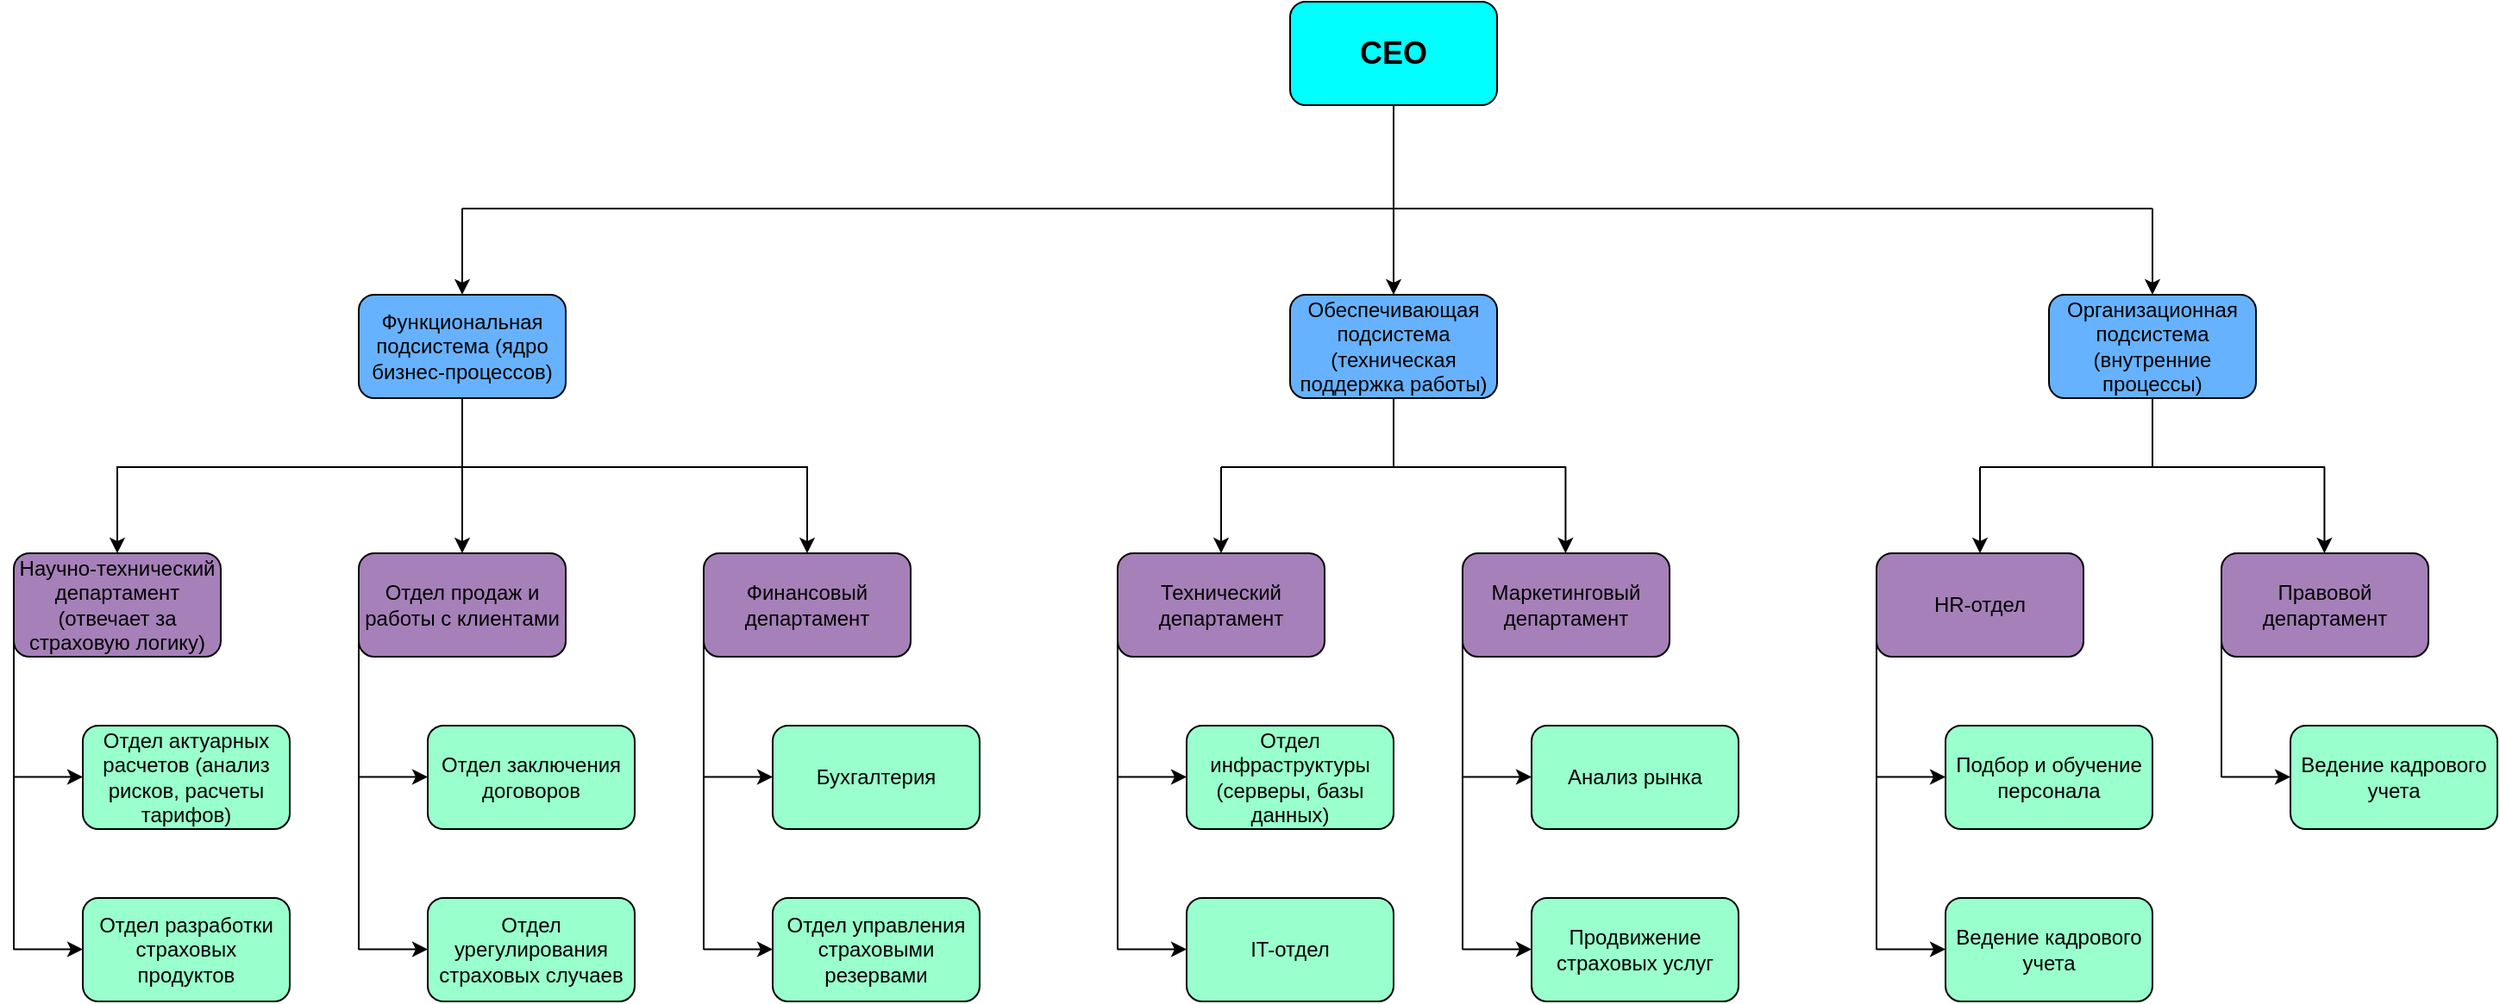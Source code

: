 <mxfile version="26.1.1">
  <diagram name="Страница — 1" id="DXk3RQenah1KaQUwQNWR">
    <mxGraphModel dx="2390" dy="2004" grid="1" gridSize="10" guides="1" tooltips="1" connect="1" arrows="1" fold="1" page="1" pageScale="1" pageWidth="827" pageHeight="1169" math="0" shadow="0">
      <root>
        <mxCell id="0" />
        <mxCell id="1" parent="0" />
        <mxCell id="VCuY4EEHqhJTvfNjJHyQ-1" value="&lt;b&gt;&lt;font style=&quot;font-size: 18px;&quot;&gt;СЕО&lt;/font&gt;&lt;/b&gt;" style="rounded=1;whiteSpace=wrap;html=1;fillColor=#00FFFF;" vertex="1" parent="1">
          <mxGeometry x="620" y="-60" width="120" height="60" as="geometry" />
        </mxCell>
        <mxCell id="VCuY4EEHqhJTvfNjJHyQ-16" style="edgeStyle=orthogonalEdgeStyle;rounded=0;orthogonalLoop=1;jettySize=auto;html=1;" edge="1" parent="1" source="VCuY4EEHqhJTvfNjJHyQ-2" target="VCuY4EEHqhJTvfNjJHyQ-6">
          <mxGeometry relative="1" as="geometry" />
        </mxCell>
        <mxCell id="VCuY4EEHqhJTvfNjJHyQ-18" style="edgeStyle=orthogonalEdgeStyle;rounded=0;orthogonalLoop=1;jettySize=auto;html=1;entryX=0.5;entryY=0;entryDx=0;entryDy=0;" edge="1" parent="1" source="VCuY4EEHqhJTvfNjJHyQ-2" target="VCuY4EEHqhJTvfNjJHyQ-5">
          <mxGeometry relative="1" as="geometry">
            <Array as="points">
              <mxPoint x="140" y="210" />
              <mxPoint x="-60" y="210" />
            </Array>
          </mxGeometry>
        </mxCell>
        <mxCell id="VCuY4EEHqhJTvfNjJHyQ-19" style="edgeStyle=orthogonalEdgeStyle;rounded=0;orthogonalLoop=1;jettySize=auto;html=1;" edge="1" parent="1" source="VCuY4EEHqhJTvfNjJHyQ-2" target="VCuY4EEHqhJTvfNjJHyQ-7">
          <mxGeometry relative="1" as="geometry">
            <Array as="points">
              <mxPoint x="140" y="210" />
              <mxPoint x="340" y="210" />
            </Array>
          </mxGeometry>
        </mxCell>
        <mxCell id="VCuY4EEHqhJTvfNjJHyQ-2" value="Функциональная подсистема (ядро бизнес-процессов)&lt;div style=&quot;display:none&quot; id=&quot;SDCloudData&quot;&gt;&lt;/div&gt;" style="rounded=1;whiteSpace=wrap;html=1;fillColor=#66B2FF;" vertex="1" parent="1">
          <mxGeometry x="80" y="110" width="120" height="60" as="geometry" />
        </mxCell>
        <mxCell id="VCuY4EEHqhJTvfNjJHyQ-3" value="Обеспечивающая подсистема (техническая поддержка работы)&lt;div style=&quot;display:none&quot; id=&quot;SDCloudData&quot;&gt;&lt;/div&gt;" style="rounded=1;whiteSpace=wrap;html=1;fillColor=#66B2FF;" vertex="1" parent="1">
          <mxGeometry x="620" y="110" width="120" height="60" as="geometry" />
        </mxCell>
        <mxCell id="VCuY4EEHqhJTvfNjJHyQ-4" value="Технический департамент&lt;div style=&quot;display:none&quot; id=&quot;SDCloudData&quot;&gt;&lt;/div&gt;" style="rounded=1;whiteSpace=wrap;html=1;fillColor=#A680B8;" vertex="1" parent="1">
          <mxGeometry x="520" y="260" width="120" height="60" as="geometry" />
        </mxCell>
        <mxCell id="VCuY4EEHqhJTvfNjJHyQ-5" value="Научно-технический департамент (отвечает за страховую логику)&lt;div style=&quot;display:none&quot; id=&quot;SDCloudData&quot;&gt;&lt;/div&gt;" style="rounded=1;whiteSpace=wrap;html=1;fillColor=#A680B8;" vertex="1" parent="1">
          <mxGeometry x="-120" y="260" width="120" height="60" as="geometry" />
        </mxCell>
        <mxCell id="VCuY4EEHqhJTvfNjJHyQ-6" value="Отдел продаж и работы с клиентами&lt;div style=&quot;display:none&quot; id=&quot;SDCloudData&quot;&gt;&lt;/div&gt;" style="rounded=1;whiteSpace=wrap;html=1;fillColor=#A680B8;" vertex="1" parent="1">
          <mxGeometry x="80" y="260" width="120" height="60" as="geometry" />
        </mxCell>
        <mxCell id="VCuY4EEHqhJTvfNjJHyQ-7" value="Финансовый департамент&lt;div style=&quot;display:none&quot; id=&quot;SDCloudData&quot;&gt;&lt;/div&gt;" style="rounded=1;whiteSpace=wrap;html=1;fillColor=#A680B8;" vertex="1" parent="1">
          <mxGeometry x="280" y="260" width="120" height="60" as="geometry" />
        </mxCell>
        <mxCell id="VCuY4EEHqhJTvfNjJHyQ-8" value="Бухгалтерия&lt;div style=&quot;display:none&quot; id=&quot;SDCloudData&quot;&gt;&lt;/div&gt;" style="rounded=1;whiteSpace=wrap;html=1;fillColor=#99FFCC;" vertex="1" parent="1">
          <mxGeometry x="320" y="360" width="120" height="60" as="geometry" />
        </mxCell>
        <mxCell id="VCuY4EEHqhJTvfNjJHyQ-9" value="Отдел актуарных расчетов (анализ рисков, расчеты тарифов)&lt;div style=&quot;display:none&quot; id=&quot;SDCloudData&quot;&gt;&lt;/div&gt;" style="rounded=1;whiteSpace=wrap;html=1;fillColor=#99FFCC;" vertex="1" parent="1">
          <mxGeometry x="-80" y="360" width="120" height="60" as="geometry" />
        </mxCell>
        <mxCell id="VCuY4EEHqhJTvfNjJHyQ-10" value="Отдел управления страховыми резервами&lt;div style=&quot;display:none&quot; id=&quot;SDCloudData&quot;&gt;&lt;/div&gt;" style="rounded=1;whiteSpace=wrap;html=1;fillColor=#99FFCC;" vertex="1" parent="1">
          <mxGeometry x="320" y="460" width="120" height="60" as="geometry" />
        </mxCell>
        <mxCell id="VCuY4EEHqhJTvfNjJHyQ-11" value="Отдел разработки страховых продуктов&lt;div style=&quot;display:none&quot; id=&quot;SDCloudData&quot;&gt;&lt;/div&gt;" style="rounded=1;whiteSpace=wrap;html=1;fillColor=#99FFCC;" vertex="1" parent="1">
          <mxGeometry x="-80" y="460" width="120" height="60" as="geometry" />
        </mxCell>
        <mxCell id="VCuY4EEHqhJTvfNjJHyQ-12" value="Отдел заключения договоров&lt;div style=&quot;display:none&quot; id=&quot;SDCloudData&quot;&gt;&lt;/div&gt;" style="rounded=1;whiteSpace=wrap;html=1;fillColor=#99FFCC;" vertex="1" parent="1">
          <mxGeometry x="120" y="360" width="120" height="60" as="geometry" />
        </mxCell>
        <mxCell id="VCuY4EEHqhJTvfNjJHyQ-13" value="Отдел урегулирования страховых случаев&lt;div style=&quot;display:none&quot; id=&quot;SDCloudData&quot;&gt;&lt;/div&gt;" style="rounded=1;whiteSpace=wrap;html=1;fillColor=#99FFCC;" vertex="1" parent="1">
          <mxGeometry x="120" y="460" width="120" height="60" as="geometry" />
        </mxCell>
        <mxCell id="VCuY4EEHqhJTvfNjJHyQ-28" value="" style="endArrow=classic;html=1;rounded=0;entryX=0;entryY=0.5;entryDx=0;entryDy=0;" edge="1" parent="1">
          <mxGeometry width="50" height="50" relative="1" as="geometry">
            <mxPoint x="-120" y="389.76" as="sourcePoint" />
            <mxPoint x="-80" y="389.76" as="targetPoint" />
          </mxGeometry>
        </mxCell>
        <mxCell id="VCuY4EEHqhJTvfNjJHyQ-29" value="" style="endArrow=classic;html=1;rounded=0;entryX=0;entryY=0.5;entryDx=0;entryDy=0;" edge="1" parent="1">
          <mxGeometry width="50" height="50" relative="1" as="geometry">
            <mxPoint x="-120" y="489.76" as="sourcePoint" />
            <mxPoint x="-80" y="489.76" as="targetPoint" />
          </mxGeometry>
        </mxCell>
        <mxCell id="VCuY4EEHqhJTvfNjJHyQ-30" value="" style="endArrow=none;html=1;rounded=0;" edge="1" parent="1">
          <mxGeometry width="50" height="50" relative="1" as="geometry">
            <mxPoint x="-120" y="490" as="sourcePoint" />
            <mxPoint x="-120" y="310" as="targetPoint" />
          </mxGeometry>
        </mxCell>
        <mxCell id="VCuY4EEHqhJTvfNjJHyQ-31" value="" style="endArrow=none;html=1;rounded=0;" edge="1" parent="1">
          <mxGeometry width="50" height="50" relative="1" as="geometry">
            <mxPoint x="80" y="490" as="sourcePoint" />
            <mxPoint x="80" y="310" as="targetPoint" />
          </mxGeometry>
        </mxCell>
        <mxCell id="VCuY4EEHqhJTvfNjJHyQ-32" value="" style="endArrow=classic;html=1;rounded=0;entryX=0;entryY=0.5;entryDx=0;entryDy=0;" edge="1" parent="1">
          <mxGeometry width="50" height="50" relative="1" as="geometry">
            <mxPoint x="80" y="389.76" as="sourcePoint" />
            <mxPoint x="120" y="389.76" as="targetPoint" />
          </mxGeometry>
        </mxCell>
        <mxCell id="VCuY4EEHqhJTvfNjJHyQ-33" value="" style="endArrow=classic;html=1;rounded=0;entryX=0;entryY=0.5;entryDx=0;entryDy=0;" edge="1" parent="1">
          <mxGeometry width="50" height="50" relative="1" as="geometry">
            <mxPoint x="80" y="489.76" as="sourcePoint" />
            <mxPoint x="120" y="489.76" as="targetPoint" />
          </mxGeometry>
        </mxCell>
        <mxCell id="VCuY4EEHqhJTvfNjJHyQ-34" value="" style="endArrow=none;html=1;rounded=0;" edge="1" parent="1">
          <mxGeometry width="50" height="50" relative="1" as="geometry">
            <mxPoint x="280" y="490" as="sourcePoint" />
            <mxPoint x="280" y="310" as="targetPoint" />
          </mxGeometry>
        </mxCell>
        <mxCell id="VCuY4EEHqhJTvfNjJHyQ-35" value="" style="endArrow=classic;html=1;rounded=0;entryX=0;entryY=0.5;entryDx=0;entryDy=0;" edge="1" parent="1">
          <mxGeometry width="50" height="50" relative="1" as="geometry">
            <mxPoint x="280" y="389.76" as="sourcePoint" />
            <mxPoint x="320" y="389.76" as="targetPoint" />
          </mxGeometry>
        </mxCell>
        <mxCell id="VCuY4EEHqhJTvfNjJHyQ-36" value="" style="endArrow=classic;html=1;rounded=0;entryX=0;entryY=0.5;entryDx=0;entryDy=0;" edge="1" parent="1">
          <mxGeometry width="50" height="50" relative="1" as="geometry">
            <mxPoint x="280" y="489.76" as="sourcePoint" />
            <mxPoint x="320" y="489.76" as="targetPoint" />
          </mxGeometry>
        </mxCell>
        <mxCell id="VCuY4EEHqhJTvfNjJHyQ-37" value="Маркетинговый департамент&lt;div style=&quot;display:none&quot; id=&quot;SDCloudData&quot;&gt;&lt;/div&gt;" style="rounded=1;whiteSpace=wrap;html=1;fillColor=#A680B8;" vertex="1" parent="1">
          <mxGeometry x="720" y="260" width="120" height="60" as="geometry" />
        </mxCell>
        <mxCell id="VCuY4EEHqhJTvfNjJHyQ-39" value="Отдел инфраструктуры (серверы, базы данных)&lt;div style=&quot;display:none&quot; id=&quot;SDCloudData&quot;&gt;&lt;/div&gt;" style="rounded=1;whiteSpace=wrap;html=1;fillColor=#99FFCC;" vertex="1" parent="1">
          <mxGeometry x="560" y="360" width="120" height="60" as="geometry" />
        </mxCell>
        <mxCell id="VCuY4EEHqhJTvfNjJHyQ-41" value="IT-отдел&lt;div style=&quot;display:none&quot; id=&quot;SDCloudData&quot;&gt;&lt;/div&gt;" style="rounded=1;whiteSpace=wrap;html=1;fillColor=#99FFCC;" vertex="1" parent="1">
          <mxGeometry x="560" y="460" width="120" height="60" as="geometry" />
        </mxCell>
        <mxCell id="VCuY4EEHqhJTvfNjJHyQ-42" value="Анализ рынка&lt;div style=&quot;display:none&quot; id=&quot;SDCloudData&quot;&gt;&lt;/div&gt;" style="rounded=1;whiteSpace=wrap;html=1;fillColor=#99FFCC;" vertex="1" parent="1">
          <mxGeometry x="760" y="360" width="120" height="60" as="geometry" />
        </mxCell>
        <mxCell id="VCuY4EEHqhJTvfNjJHyQ-43" value="Продвижение страховых услуг&lt;div style=&quot;display:none&quot; id=&quot;SDCloudData&quot;&gt;&lt;/div&gt;" style="rounded=1;whiteSpace=wrap;html=1;fillColor=#99FFCC;" vertex="1" parent="1">
          <mxGeometry x="760" y="460" width="120" height="60" as="geometry" />
        </mxCell>
        <mxCell id="VCuY4EEHqhJTvfNjJHyQ-45" value="" style="endArrow=none;html=1;rounded=0;" edge="1" parent="1">
          <mxGeometry width="50" height="50" relative="1" as="geometry">
            <mxPoint x="520" y="490" as="sourcePoint" />
            <mxPoint x="520" y="310" as="targetPoint" />
          </mxGeometry>
        </mxCell>
        <mxCell id="VCuY4EEHqhJTvfNjJHyQ-46" value="" style="endArrow=classic;html=1;rounded=0;entryX=0;entryY=0.5;entryDx=0;entryDy=0;" edge="1" parent="1">
          <mxGeometry width="50" height="50" relative="1" as="geometry">
            <mxPoint x="520" y="389.76" as="sourcePoint" />
            <mxPoint x="560" y="389.76" as="targetPoint" />
          </mxGeometry>
        </mxCell>
        <mxCell id="VCuY4EEHqhJTvfNjJHyQ-47" value="" style="endArrow=classic;html=1;rounded=0;entryX=0;entryY=0.5;entryDx=0;entryDy=0;" edge="1" parent="1">
          <mxGeometry width="50" height="50" relative="1" as="geometry">
            <mxPoint x="520" y="489.76" as="sourcePoint" />
            <mxPoint x="560" y="489.76" as="targetPoint" />
          </mxGeometry>
        </mxCell>
        <mxCell id="VCuY4EEHqhJTvfNjJHyQ-48" value="" style="endArrow=none;html=1;rounded=0;" edge="1" parent="1">
          <mxGeometry width="50" height="50" relative="1" as="geometry">
            <mxPoint x="720" y="490" as="sourcePoint" />
            <mxPoint x="720" y="310" as="targetPoint" />
          </mxGeometry>
        </mxCell>
        <mxCell id="VCuY4EEHqhJTvfNjJHyQ-49" value="" style="endArrow=classic;html=1;rounded=0;entryX=0;entryY=0.5;entryDx=0;entryDy=0;" edge="1" parent="1">
          <mxGeometry width="50" height="50" relative="1" as="geometry">
            <mxPoint x="720" y="389.76" as="sourcePoint" />
            <mxPoint x="760" y="389.76" as="targetPoint" />
          </mxGeometry>
        </mxCell>
        <mxCell id="VCuY4EEHqhJTvfNjJHyQ-50" value="" style="endArrow=classic;html=1;rounded=0;entryX=0;entryY=0.5;entryDx=0;entryDy=0;" edge="1" parent="1">
          <mxGeometry width="50" height="50" relative="1" as="geometry">
            <mxPoint x="720" y="489.76" as="sourcePoint" />
            <mxPoint x="760" y="489.76" as="targetPoint" />
          </mxGeometry>
        </mxCell>
        <mxCell id="VCuY4EEHqhJTvfNjJHyQ-58" value="" style="endArrow=none;html=1;rounded=0;" edge="1" parent="1">
          <mxGeometry width="50" height="50" relative="1" as="geometry">
            <mxPoint x="780" y="210" as="sourcePoint" />
            <mxPoint x="580" y="210" as="targetPoint" />
          </mxGeometry>
        </mxCell>
        <mxCell id="VCuY4EEHqhJTvfNjJHyQ-59" value="" style="endArrow=classic;html=1;rounded=0;entryX=0.5;entryY=0;entryDx=0;entryDy=0;" edge="1" parent="1" target="VCuY4EEHqhJTvfNjJHyQ-4">
          <mxGeometry width="50" height="50" relative="1" as="geometry">
            <mxPoint x="580" y="210" as="sourcePoint" />
            <mxPoint x="660" y="200" as="targetPoint" />
          </mxGeometry>
        </mxCell>
        <mxCell id="VCuY4EEHqhJTvfNjJHyQ-60" value="" style="endArrow=classic;html=1;rounded=0;entryX=0.5;entryY=0;entryDx=0;entryDy=0;" edge="1" parent="1">
          <mxGeometry width="50" height="50" relative="1" as="geometry">
            <mxPoint x="779.71" y="210" as="sourcePoint" />
            <mxPoint x="779.71" y="260" as="targetPoint" />
          </mxGeometry>
        </mxCell>
        <mxCell id="VCuY4EEHqhJTvfNjJHyQ-61" value="" style="endArrow=none;html=1;rounded=0;entryX=0.5;entryY=1;entryDx=0;entryDy=0;" edge="1" parent="1" target="VCuY4EEHqhJTvfNjJHyQ-3">
          <mxGeometry width="50" height="50" relative="1" as="geometry">
            <mxPoint x="680" y="210" as="sourcePoint" />
            <mxPoint x="590" y="220" as="targetPoint" />
          </mxGeometry>
        </mxCell>
        <mxCell id="VCuY4EEHqhJTvfNjJHyQ-62" value="Организационная подсистема (внутренние процессы)&lt;div style=&quot;display:none&quot; id=&quot;SDCloudData&quot;&gt;&lt;/div&gt;&lt;div style=&quot;display:none&quot; id=&quot;SDCloudData&quot;&gt;&lt;/div&gt;" style="rounded=1;whiteSpace=wrap;html=1;fillColor=#66B2FF;" vertex="1" parent="1">
          <mxGeometry x="1060" y="110" width="120" height="60" as="geometry" />
        </mxCell>
        <mxCell id="VCuY4EEHqhJTvfNjJHyQ-63" value="HR-отдел&lt;div style=&quot;display:none&quot; id=&quot;SDCloudData&quot;&gt;&lt;/div&gt;" style="rounded=1;whiteSpace=wrap;html=1;fillColor=#A680B8;" vertex="1" parent="1">
          <mxGeometry x="960" y="260" width="120" height="60" as="geometry" />
        </mxCell>
        <mxCell id="VCuY4EEHqhJTvfNjJHyQ-64" value="Правовой департамент&lt;div style=&quot;display:none&quot; id=&quot;SDCloudData&quot;&gt;&lt;/div&gt;" style="rounded=1;whiteSpace=wrap;html=1;fillColor=#A680B8;" vertex="1" parent="1">
          <mxGeometry x="1160" y="260" width="120" height="60" as="geometry" />
        </mxCell>
        <mxCell id="VCuY4EEHqhJTvfNjJHyQ-65" value="Подбор и обучение персонала&lt;div style=&quot;display:none&quot; id=&quot;SDCloudData&quot;&gt;&lt;/div&gt;" style="rounded=1;whiteSpace=wrap;html=1;fillColor=#99FFCC;" vertex="1" parent="1">
          <mxGeometry x="1000" y="360" width="120" height="60" as="geometry" />
        </mxCell>
        <mxCell id="VCuY4EEHqhJTvfNjJHyQ-66" value="Ведение кадрового учета&lt;div style=&quot;display:none&quot; id=&quot;SDCloudData&quot;&gt;&lt;/div&gt;" style="rounded=1;whiteSpace=wrap;html=1;fillColor=#99FFCC;" vertex="1" parent="1">
          <mxGeometry x="1000" y="460" width="120" height="60" as="geometry" />
        </mxCell>
        <mxCell id="VCuY4EEHqhJTvfNjJHyQ-67" value="Ведение кадрового учета&lt;div style=&quot;display:none&quot; id=&quot;SDCloudData&quot;&gt;&lt;/div&gt;" style="rounded=1;whiteSpace=wrap;html=1;fillColor=#99FFCC;" vertex="1" parent="1">
          <mxGeometry x="1200" y="360" width="120" height="60" as="geometry" />
        </mxCell>
        <mxCell id="VCuY4EEHqhJTvfNjJHyQ-69" value="" style="endArrow=none;html=1;rounded=0;" edge="1" parent="1">
          <mxGeometry width="50" height="50" relative="1" as="geometry">
            <mxPoint x="960" y="490" as="sourcePoint" />
            <mxPoint x="960" y="310" as="targetPoint" />
          </mxGeometry>
        </mxCell>
        <mxCell id="VCuY4EEHqhJTvfNjJHyQ-70" value="" style="endArrow=classic;html=1;rounded=0;entryX=0;entryY=0.5;entryDx=0;entryDy=0;" edge="1" parent="1">
          <mxGeometry width="50" height="50" relative="1" as="geometry">
            <mxPoint x="960" y="389.76" as="sourcePoint" />
            <mxPoint x="1000" y="389.76" as="targetPoint" />
          </mxGeometry>
        </mxCell>
        <mxCell id="VCuY4EEHqhJTvfNjJHyQ-71" value="" style="endArrow=classic;html=1;rounded=0;entryX=0;entryY=0.5;entryDx=0;entryDy=0;" edge="1" parent="1">
          <mxGeometry width="50" height="50" relative="1" as="geometry">
            <mxPoint x="960" y="489.76" as="sourcePoint" />
            <mxPoint x="1000" y="489.76" as="targetPoint" />
          </mxGeometry>
        </mxCell>
        <mxCell id="VCuY4EEHqhJTvfNjJHyQ-72" value="" style="endArrow=none;html=1;rounded=0;" edge="1" parent="1">
          <mxGeometry width="50" height="50" relative="1" as="geometry">
            <mxPoint x="1160" y="390" as="sourcePoint" />
            <mxPoint x="1160" y="310" as="targetPoint" />
          </mxGeometry>
        </mxCell>
        <mxCell id="VCuY4EEHqhJTvfNjJHyQ-73" value="" style="endArrow=classic;html=1;rounded=0;entryX=0;entryY=0.5;entryDx=0;entryDy=0;" edge="1" parent="1">
          <mxGeometry width="50" height="50" relative="1" as="geometry">
            <mxPoint x="1160" y="389.76" as="sourcePoint" />
            <mxPoint x="1200" y="389.76" as="targetPoint" />
          </mxGeometry>
        </mxCell>
        <mxCell id="VCuY4EEHqhJTvfNjJHyQ-75" value="" style="endArrow=none;html=1;rounded=0;" edge="1" parent="1">
          <mxGeometry width="50" height="50" relative="1" as="geometry">
            <mxPoint x="1220" y="210" as="sourcePoint" />
            <mxPoint x="1020" y="210" as="targetPoint" />
          </mxGeometry>
        </mxCell>
        <mxCell id="VCuY4EEHqhJTvfNjJHyQ-76" value="" style="endArrow=classic;html=1;rounded=0;entryX=0.5;entryY=0;entryDx=0;entryDy=0;" edge="1" parent="1" target="VCuY4EEHqhJTvfNjJHyQ-63">
          <mxGeometry width="50" height="50" relative="1" as="geometry">
            <mxPoint x="1020" y="210" as="sourcePoint" />
            <mxPoint x="1100" y="200" as="targetPoint" />
          </mxGeometry>
        </mxCell>
        <mxCell id="VCuY4EEHqhJTvfNjJHyQ-77" value="" style="endArrow=classic;html=1;rounded=0;entryX=0.5;entryY=0;entryDx=0;entryDy=0;" edge="1" parent="1">
          <mxGeometry width="50" height="50" relative="1" as="geometry">
            <mxPoint x="1219.71" y="210" as="sourcePoint" />
            <mxPoint x="1219.71" y="260" as="targetPoint" />
          </mxGeometry>
        </mxCell>
        <mxCell id="VCuY4EEHqhJTvfNjJHyQ-78" value="" style="endArrow=none;html=1;rounded=0;entryX=0.5;entryY=1;entryDx=0;entryDy=0;" edge="1" parent="1" target="VCuY4EEHqhJTvfNjJHyQ-62">
          <mxGeometry width="50" height="50" relative="1" as="geometry">
            <mxPoint x="1120" y="210" as="sourcePoint" />
            <mxPoint x="1030" y="220" as="targetPoint" />
          </mxGeometry>
        </mxCell>
        <mxCell id="VCuY4EEHqhJTvfNjJHyQ-80" value="" style="endArrow=none;html=1;rounded=0;" edge="1" parent="1">
          <mxGeometry width="50" height="50" relative="1" as="geometry">
            <mxPoint x="140" y="60" as="sourcePoint" />
            <mxPoint x="1120" y="60" as="targetPoint" />
          </mxGeometry>
        </mxCell>
        <mxCell id="VCuY4EEHqhJTvfNjJHyQ-81" value="" style="endArrow=classic;html=1;rounded=0;entryX=0.5;entryY=0;entryDx=0;entryDy=0;" edge="1" parent="1" target="VCuY4EEHqhJTvfNjJHyQ-62">
          <mxGeometry width="50" height="50" relative="1" as="geometry">
            <mxPoint x="1120" y="60" as="sourcePoint" />
            <mxPoint x="1170" y="10" as="targetPoint" />
          </mxGeometry>
        </mxCell>
        <mxCell id="VCuY4EEHqhJTvfNjJHyQ-82" value="" style="endArrow=classic;html=1;rounded=0;entryX=0.5;entryY=0;entryDx=0;entryDy=0;" edge="1" parent="1" target="VCuY4EEHqhJTvfNjJHyQ-3">
          <mxGeometry width="50" height="50" relative="1" as="geometry">
            <mxPoint x="680" y="60" as="sourcePoint" />
            <mxPoint x="730" y="10" as="targetPoint" />
          </mxGeometry>
        </mxCell>
        <mxCell id="VCuY4EEHqhJTvfNjJHyQ-83" value="" style="endArrow=classic;html=1;rounded=0;entryX=0.5;entryY=0;entryDx=0;entryDy=0;" edge="1" parent="1" target="VCuY4EEHqhJTvfNjJHyQ-2">
          <mxGeometry width="50" height="50" relative="1" as="geometry">
            <mxPoint x="140" y="60" as="sourcePoint" />
            <mxPoint x="190" y="10" as="targetPoint" />
          </mxGeometry>
        </mxCell>
        <mxCell id="VCuY4EEHqhJTvfNjJHyQ-84" value="" style="endArrow=none;html=1;rounded=0;" edge="1" parent="1">
          <mxGeometry width="50" height="50" relative="1" as="geometry">
            <mxPoint x="680" y="60" as="sourcePoint" />
            <mxPoint x="680" as="targetPoint" />
          </mxGeometry>
        </mxCell>
      </root>
    </mxGraphModel>
  </diagram>
</mxfile>
